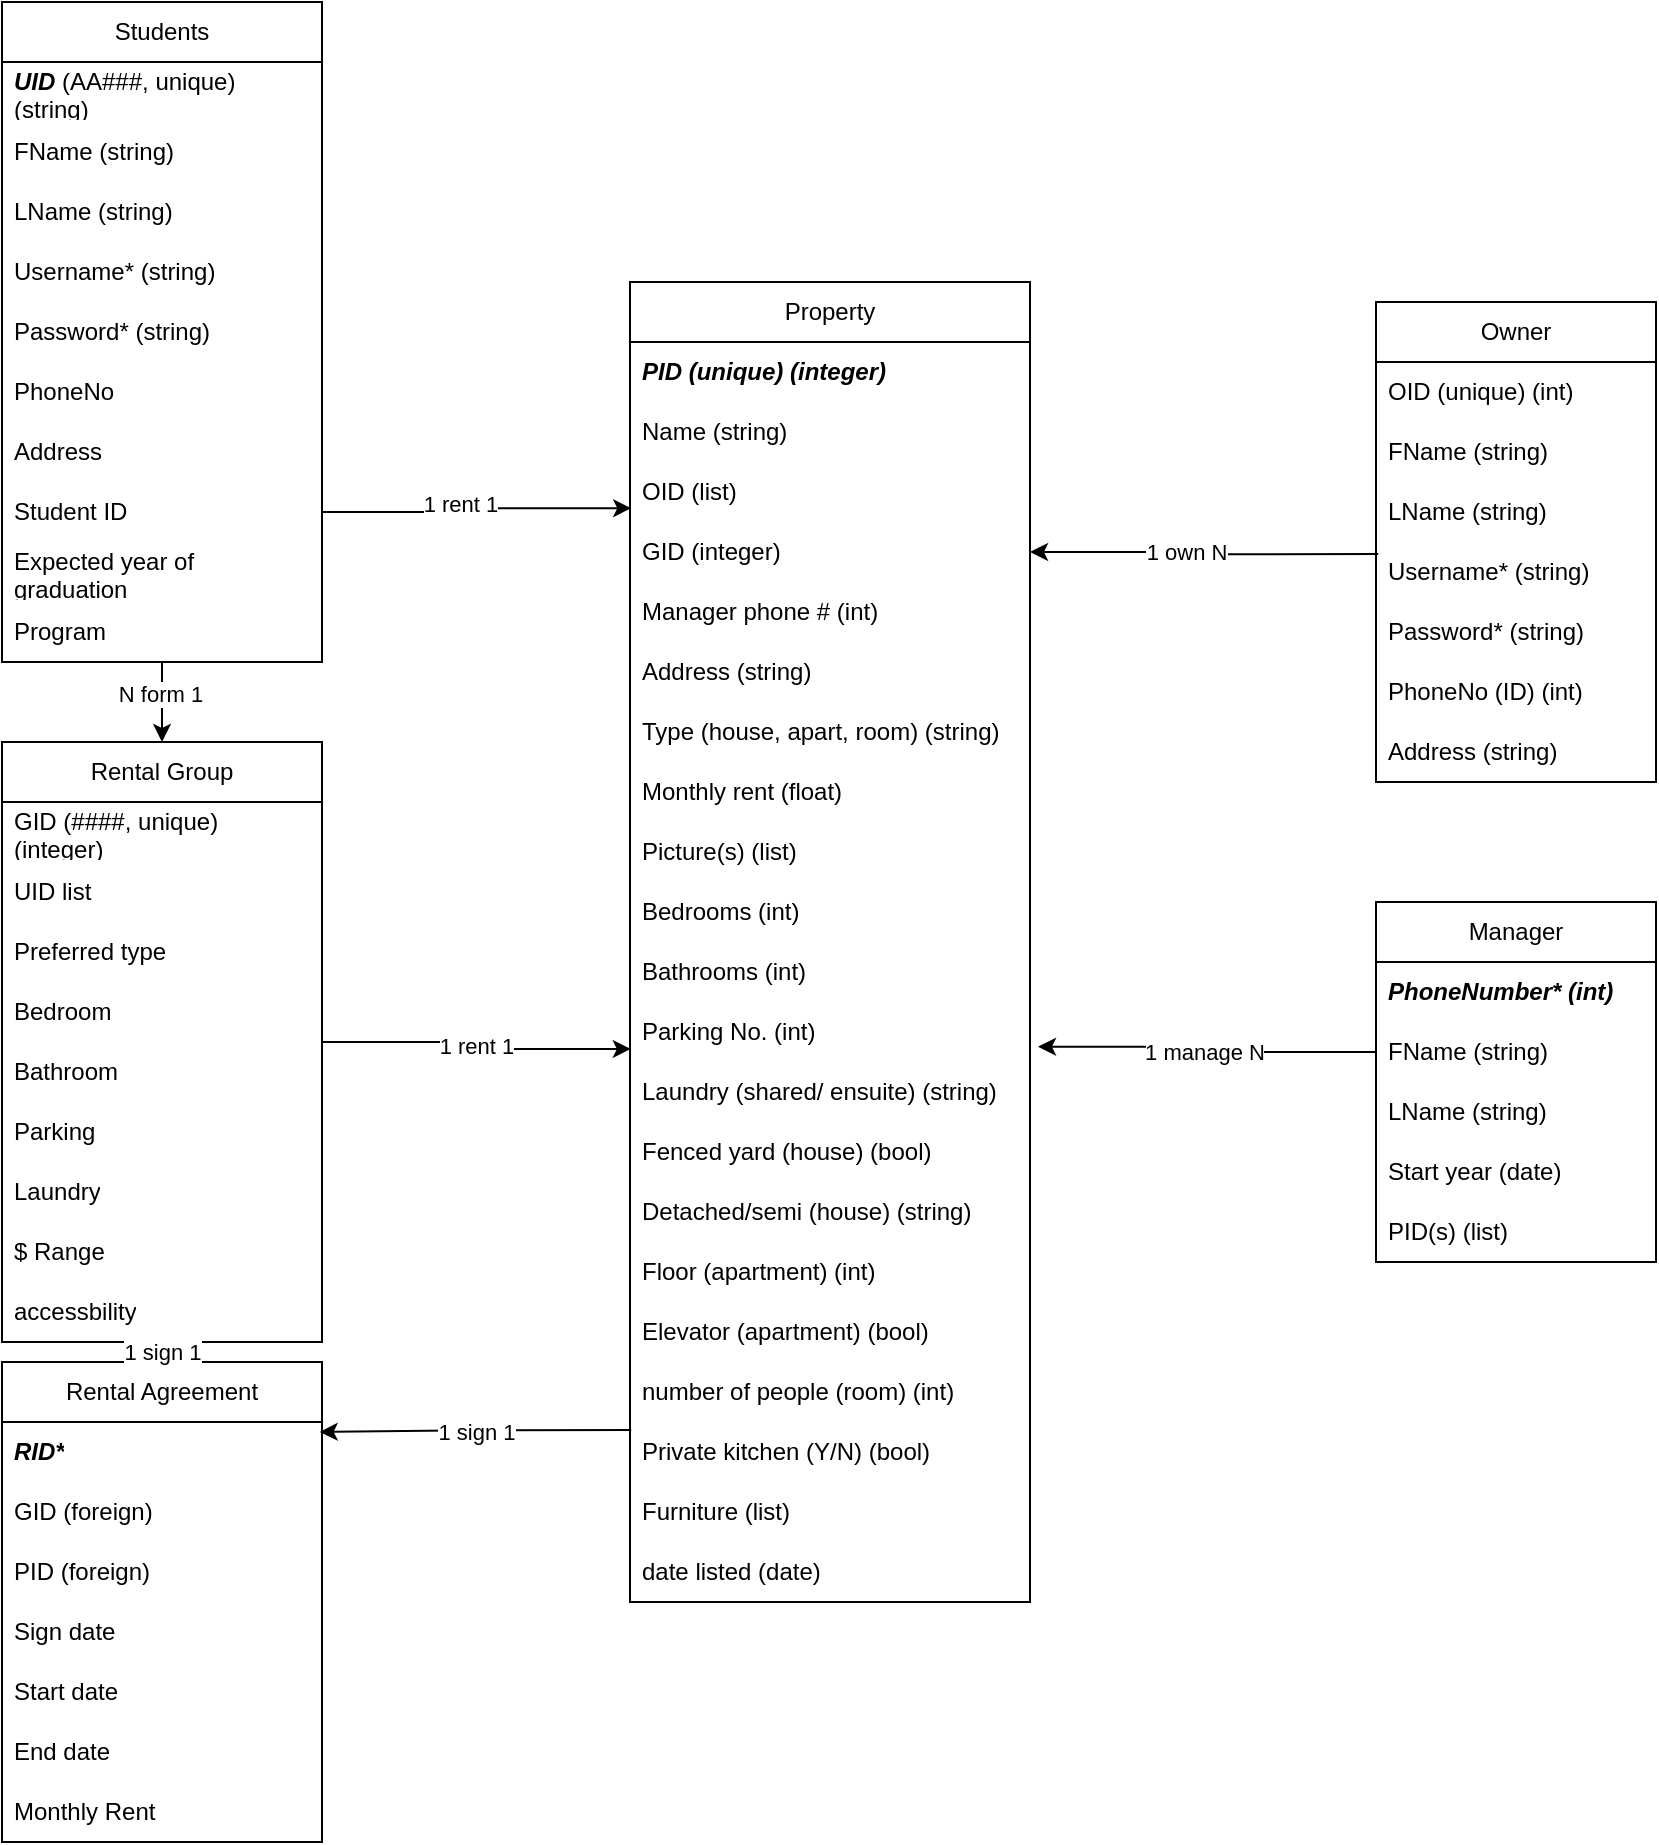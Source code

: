 <mxfile version="22.1.21" type="github">
  <diagram id="C5RBs43oDa-KdzZeNtuy" name="Page-1">
    <mxGraphModel dx="1393" dy="909" grid="1" gridSize="10" guides="1" tooltips="1" connect="1" arrows="1" fold="1" page="1" pageScale="1" pageWidth="827" pageHeight="1169" math="0" shadow="0">
      <root>
        <mxCell id="WIyWlLk6GJQsqaUBKTNV-0" />
        <mxCell id="WIyWlLk6GJQsqaUBKTNV-1" parent="WIyWlLk6GJQsqaUBKTNV-0" />
        <mxCell id="_iqlYlecqy5unlglw5hI-17" style="edgeStyle=orthogonalEdgeStyle;rounded=0;orthogonalLoop=1;jettySize=auto;html=1;entryX=0.003;entryY=0.77;entryDx=0;entryDy=0;exitX=1;exitY=0.5;exitDx=0;exitDy=0;entryPerimeter=0;" parent="WIyWlLk6GJQsqaUBKTNV-1" source="Unsx_e9PCj31L5F9Mxkz-19" target="_iqlYlecqy5unlglw5hI-30" edge="1">
          <mxGeometry relative="1" as="geometry" />
        </mxCell>
        <mxCell id="lewGBKHHSk3XJpXt-q_e-0" value="1 rent 1" style="edgeLabel;html=1;align=center;verticalAlign=middle;resizable=0;points=[];" parent="_iqlYlecqy5unlglw5hI-17" connectable="0" vertex="1">
          <mxGeometry x="-0.28" y="1" relative="1" as="geometry">
            <mxPoint x="12" y="-3" as="offset" />
          </mxGeometry>
        </mxCell>
        <mxCell id="Unsx_e9PCj31L5F9Mxkz-17" style="edgeStyle=orthogonalEdgeStyle;rounded=0;orthogonalLoop=1;jettySize=auto;html=1;entryX=0.5;entryY=0;entryDx=0;entryDy=0;" edge="1" parent="WIyWlLk6GJQsqaUBKTNV-1" source="_iqlYlecqy5unlglw5hI-2" target="_iqlYlecqy5unlglw5hI-34">
          <mxGeometry relative="1" as="geometry" />
        </mxCell>
        <mxCell id="Unsx_e9PCj31L5F9Mxkz-18" value="N form 1" style="edgeLabel;html=1;align=center;verticalAlign=middle;resizable=0;points=[];" vertex="1" connectable="0" parent="Unsx_e9PCj31L5F9Mxkz-17">
          <mxGeometry x="-0.237" y="-1" relative="1" as="geometry">
            <mxPoint as="offset" />
          </mxGeometry>
        </mxCell>
        <mxCell id="_iqlYlecqy5unlglw5hI-2" value="Students" style="swimlane;fontStyle=0;childLayout=stackLayout;horizontal=1;startSize=30;horizontalStack=0;resizeParent=1;resizeParentMax=0;resizeLast=0;collapsible=1;marginBottom=0;whiteSpace=wrap;html=1;" parent="WIyWlLk6GJQsqaUBKTNV-1" vertex="1">
          <mxGeometry width="160" height="330" as="geometry" />
        </mxCell>
        <mxCell id="_iqlYlecqy5unlglw5hI-3" value="&lt;i&gt;&lt;b&gt;UID&lt;/b&gt;&lt;/i&gt; (AA###, unique) (string)" style="text;strokeColor=none;fillColor=none;align=left;verticalAlign=middle;spacingLeft=4;spacingRight=4;overflow=hidden;points=[[0,0.5],[1,0.5]];portConstraint=eastwest;rotatable=0;whiteSpace=wrap;html=1;" parent="_iqlYlecqy5unlglw5hI-2" vertex="1">
          <mxGeometry y="30" width="160" height="30" as="geometry" />
        </mxCell>
        <mxCell id="_iqlYlecqy5unlglw5hI-4" value="FName (string)" style="text;strokeColor=none;fillColor=none;align=left;verticalAlign=middle;spacingLeft=4;spacingRight=4;overflow=hidden;points=[[0,0.5],[1,0.5]];portConstraint=eastwest;rotatable=0;whiteSpace=wrap;html=1;" parent="_iqlYlecqy5unlglw5hI-2" vertex="1">
          <mxGeometry y="60" width="160" height="30" as="geometry" />
        </mxCell>
        <mxCell id="_iqlYlecqy5unlglw5hI-52" value="LName (string)" style="text;strokeColor=none;fillColor=none;align=left;verticalAlign=middle;spacingLeft=4;spacingRight=4;overflow=hidden;points=[[0,0.5],[1,0.5]];portConstraint=eastwest;rotatable=0;whiteSpace=wrap;html=1;" parent="_iqlYlecqy5unlglw5hI-2" vertex="1">
          <mxGeometry y="90" width="160" height="30" as="geometry" />
        </mxCell>
        <mxCell id="_iqlYlecqy5unlglw5hI-23" value="Username* (string)" style="text;strokeColor=none;fillColor=none;align=left;verticalAlign=middle;spacingLeft=4;spacingRight=4;overflow=hidden;points=[[0,0.5],[1,0.5]];portConstraint=eastwest;rotatable=0;whiteSpace=wrap;html=1;" parent="_iqlYlecqy5unlglw5hI-2" vertex="1">
          <mxGeometry y="120" width="160" height="30" as="geometry" />
        </mxCell>
        <mxCell id="_iqlYlecqy5unlglw5hI-24" value="Password* (string)" style="text;strokeColor=none;fillColor=none;align=left;verticalAlign=middle;spacingLeft=4;spacingRight=4;overflow=hidden;points=[[0,0.5],[1,0.5]];portConstraint=eastwest;rotatable=0;whiteSpace=wrap;html=1;" parent="_iqlYlecqy5unlglw5hI-2" vertex="1">
          <mxGeometry y="150" width="160" height="30" as="geometry" />
        </mxCell>
        <mxCell id="_iqlYlecqy5unlglw5hI-5" value="&lt;div&gt;PhoneNo&lt;/div&gt;" style="text;strokeColor=none;fillColor=none;align=left;verticalAlign=middle;spacingLeft=4;spacingRight=4;overflow=hidden;points=[[0,0.5],[1,0.5]];portConstraint=eastwest;rotatable=0;whiteSpace=wrap;html=1;" parent="_iqlYlecqy5unlglw5hI-2" vertex="1">
          <mxGeometry y="180" width="160" height="30" as="geometry" />
        </mxCell>
        <mxCell id="_iqlYlecqy5unlglw5hI-7" value="Address" style="text;strokeColor=none;fillColor=none;align=left;verticalAlign=middle;spacingLeft=4;spacingRight=4;overflow=hidden;points=[[0,0.5],[1,0.5]];portConstraint=eastwest;rotatable=0;whiteSpace=wrap;html=1;" parent="_iqlYlecqy5unlglw5hI-2" vertex="1">
          <mxGeometry y="210" width="160" height="30" as="geometry" />
        </mxCell>
        <mxCell id="Unsx_e9PCj31L5F9Mxkz-19" value="Student ID" style="text;strokeColor=none;fillColor=none;align=left;verticalAlign=middle;spacingLeft=4;spacingRight=4;overflow=hidden;points=[[0,0.5],[1,0.5]];portConstraint=eastwest;rotatable=0;whiteSpace=wrap;html=1;" vertex="1" parent="_iqlYlecqy5unlglw5hI-2">
          <mxGeometry y="240" width="160" height="30" as="geometry" />
        </mxCell>
        <mxCell id="Unsx_e9PCj31L5F9Mxkz-20" value="Expected year of graduation" style="text;strokeColor=none;fillColor=none;align=left;verticalAlign=middle;spacingLeft=4;spacingRight=4;overflow=hidden;points=[[0,0.5],[1,0.5]];portConstraint=eastwest;rotatable=0;whiteSpace=wrap;html=1;" vertex="1" parent="_iqlYlecqy5unlglw5hI-2">
          <mxGeometry y="270" width="160" height="30" as="geometry" />
        </mxCell>
        <mxCell id="Unsx_e9PCj31L5F9Mxkz-21" value="Program" style="text;strokeColor=none;fillColor=none;align=left;verticalAlign=middle;spacingLeft=4;spacingRight=4;overflow=hidden;points=[[0,0.5],[1,0.5]];portConstraint=eastwest;rotatable=0;whiteSpace=wrap;html=1;" vertex="1" parent="_iqlYlecqy5unlglw5hI-2">
          <mxGeometry y="300" width="160" height="30" as="geometry" />
        </mxCell>
        <mxCell id="_iqlYlecqy5unlglw5hI-13" value="Property" style="swimlane;fontStyle=0;childLayout=stackLayout;horizontal=1;startSize=30;horizontalStack=0;resizeParent=1;resizeParentMax=0;resizeLast=0;collapsible=1;marginBottom=0;whiteSpace=wrap;html=1;" parent="WIyWlLk6GJQsqaUBKTNV-1" vertex="1">
          <mxGeometry x="314" y="140" width="200" height="660" as="geometry" />
        </mxCell>
        <mxCell id="_iqlYlecqy5unlglw5hI-14" value="&lt;b&gt;&lt;i&gt;PID (unique) (integer)&lt;/i&gt;&lt;/b&gt;" style="text;strokeColor=none;fillColor=none;align=left;verticalAlign=middle;spacingLeft=4;spacingRight=4;overflow=hidden;points=[[0,0.5],[1,0.5]];portConstraint=eastwest;rotatable=0;whiteSpace=wrap;html=1;" parent="_iqlYlecqy5unlglw5hI-13" vertex="1">
          <mxGeometry y="30" width="200" height="30" as="geometry" />
        </mxCell>
        <mxCell id="_iqlYlecqy5unlglw5hI-32" value="Name (string)" style="text;strokeColor=none;fillColor=none;align=left;verticalAlign=middle;spacingLeft=4;spacingRight=4;overflow=hidden;points=[[0,0.5],[1,0.5]];portConstraint=eastwest;rotatable=0;whiteSpace=wrap;html=1;" parent="_iqlYlecqy5unlglw5hI-13" vertex="1">
          <mxGeometry y="60" width="200" height="30" as="geometry" />
        </mxCell>
        <mxCell id="_iqlYlecqy5unlglw5hI-30" value="OID (list)" style="text;strokeColor=none;fillColor=none;align=left;verticalAlign=middle;spacingLeft=4;spacingRight=4;overflow=hidden;points=[[0,0.5],[1,0.5]];portConstraint=eastwest;rotatable=0;whiteSpace=wrap;html=1;" parent="_iqlYlecqy5unlglw5hI-13" vertex="1">
          <mxGeometry y="90" width="200" height="30" as="geometry" />
        </mxCell>
        <mxCell id="_iqlYlecqy5unlglw5hI-31" value="GID (integer)" style="text;strokeColor=none;fillColor=none;align=left;verticalAlign=middle;spacingLeft=4;spacingRight=4;overflow=hidden;points=[[0,0.5],[1,0.5]];portConstraint=eastwest;rotatable=0;whiteSpace=wrap;html=1;" parent="_iqlYlecqy5unlglw5hI-13" vertex="1">
          <mxGeometry y="120" width="200" height="30" as="geometry" />
        </mxCell>
        <mxCell id="_iqlYlecqy5unlglw5hI-47" value="Manager phone # (int)" style="text;strokeColor=none;fillColor=none;align=left;verticalAlign=middle;spacingLeft=4;spacingRight=4;overflow=hidden;points=[[0,0.5],[1,0.5]];portConstraint=eastwest;rotatable=0;whiteSpace=wrap;html=1;" parent="_iqlYlecqy5unlglw5hI-13" vertex="1">
          <mxGeometry y="150" width="200" height="30" as="geometry" />
        </mxCell>
        <mxCell id="_iqlYlecqy5unlglw5hI-15" value="Address (string)" style="text;strokeColor=none;fillColor=none;align=left;verticalAlign=middle;spacingLeft=4;spacingRight=4;overflow=hidden;points=[[0,0.5],[1,0.5]];portConstraint=eastwest;rotatable=0;whiteSpace=wrap;html=1;" parent="_iqlYlecqy5unlglw5hI-13" vertex="1">
          <mxGeometry y="180" width="200" height="30" as="geometry" />
        </mxCell>
        <mxCell id="_iqlYlecqy5unlglw5hI-19" value="Type (house, apart, room) (string)" style="text;strokeColor=none;fillColor=none;align=left;verticalAlign=middle;spacingLeft=4;spacingRight=4;overflow=hidden;points=[[0,0.5],[1,0.5]];portConstraint=eastwest;rotatable=0;whiteSpace=wrap;html=1;" parent="_iqlYlecqy5unlglw5hI-13" vertex="1">
          <mxGeometry y="210" width="200" height="30" as="geometry" />
        </mxCell>
        <mxCell id="Unsx_e9PCj31L5F9Mxkz-0" value="Monthly rent (float)" style="text;strokeColor=none;fillColor=none;align=left;verticalAlign=middle;spacingLeft=4;spacingRight=4;overflow=hidden;points=[[0,0.5],[1,0.5]];portConstraint=eastwest;rotatable=0;whiteSpace=wrap;html=1;" vertex="1" parent="_iqlYlecqy5unlglw5hI-13">
          <mxGeometry y="240" width="200" height="30" as="geometry" />
        </mxCell>
        <mxCell id="_iqlYlecqy5unlglw5hI-18" value="Picture(s) (list)" style="text;strokeColor=none;fillColor=none;align=left;verticalAlign=middle;spacingLeft=4;spacingRight=4;overflow=hidden;points=[[0,0.5],[1,0.5]];portConstraint=eastwest;rotatable=0;whiteSpace=wrap;html=1;" parent="_iqlYlecqy5unlglw5hI-13" vertex="1">
          <mxGeometry y="270" width="200" height="30" as="geometry" />
        </mxCell>
        <mxCell id="_iqlYlecqy5unlglw5hI-16" value="Bedrooms (int)" style="text;strokeColor=none;fillColor=none;align=left;verticalAlign=middle;spacingLeft=4;spacingRight=4;overflow=hidden;points=[[0,0.5],[1,0.5]];portConstraint=eastwest;rotatable=0;whiteSpace=wrap;html=1;" parent="_iqlYlecqy5unlglw5hI-13" vertex="1">
          <mxGeometry y="300" width="200" height="30" as="geometry" />
        </mxCell>
        <mxCell id="_iqlYlecqy5unlglw5hI-20" value="Bathrooms (int)" style="text;strokeColor=none;fillColor=none;align=left;verticalAlign=middle;spacingLeft=4;spacingRight=4;overflow=hidden;points=[[0,0.5],[1,0.5]];portConstraint=eastwest;rotatable=0;whiteSpace=wrap;html=1;" parent="_iqlYlecqy5unlglw5hI-13" vertex="1">
          <mxGeometry y="330" width="200" height="30" as="geometry" />
        </mxCell>
        <mxCell id="_iqlYlecqy5unlglw5hI-21" value="Parking No. (int)" style="text;strokeColor=none;fillColor=none;align=left;verticalAlign=middle;spacingLeft=4;spacingRight=4;overflow=hidden;points=[[0,0.5],[1,0.5]];portConstraint=eastwest;rotatable=0;whiteSpace=wrap;html=1;" parent="_iqlYlecqy5unlglw5hI-13" vertex="1">
          <mxGeometry y="360" width="200" height="30" as="geometry" />
        </mxCell>
        <mxCell id="_iqlYlecqy5unlglw5hI-22" value="Laundry (shared/ ensuite) (string)" style="text;strokeColor=none;fillColor=none;align=left;verticalAlign=middle;spacingLeft=4;spacingRight=4;overflow=hidden;points=[[0,0.5],[1,0.5]];portConstraint=eastwest;rotatable=0;whiteSpace=wrap;html=1;" parent="_iqlYlecqy5unlglw5hI-13" vertex="1">
          <mxGeometry y="390" width="200" height="30" as="geometry" />
        </mxCell>
        <mxCell id="_iqlYlecqy5unlglw5hI-25" value="Fenced yard (house) (bool)" style="text;strokeColor=none;fillColor=none;align=left;verticalAlign=middle;spacingLeft=4;spacingRight=4;overflow=hidden;points=[[0,0.5],[1,0.5]];portConstraint=eastwest;rotatable=0;whiteSpace=wrap;html=1;" parent="_iqlYlecqy5unlglw5hI-13" vertex="1">
          <mxGeometry y="420" width="200" height="30" as="geometry" />
        </mxCell>
        <mxCell id="_iqlYlecqy5unlglw5hI-28" value="Detached/semi (house) (string)" style="text;strokeColor=none;fillColor=none;align=left;verticalAlign=middle;spacingLeft=4;spacingRight=4;overflow=hidden;points=[[0,0.5],[1,0.5]];portConstraint=eastwest;rotatable=0;whiteSpace=wrap;html=1;" parent="_iqlYlecqy5unlglw5hI-13" vertex="1">
          <mxGeometry y="450" width="200" height="30" as="geometry" />
        </mxCell>
        <mxCell id="_iqlYlecqy5unlglw5hI-26" value="Floor (apartment) (int)" style="text;strokeColor=none;fillColor=none;align=left;verticalAlign=middle;spacingLeft=4;spacingRight=4;overflow=hidden;points=[[0,0.5],[1,0.5]];portConstraint=eastwest;rotatable=0;whiteSpace=wrap;html=1;" parent="_iqlYlecqy5unlglw5hI-13" vertex="1">
          <mxGeometry y="480" width="200" height="30" as="geometry" />
        </mxCell>
        <mxCell id="_iqlYlecqy5unlglw5hI-27" value="Elevator (apartment) (bool)" style="text;strokeColor=none;fillColor=none;align=left;verticalAlign=middle;spacingLeft=4;spacingRight=4;overflow=hidden;points=[[0,0.5],[1,0.5]];portConstraint=eastwest;rotatable=0;whiteSpace=wrap;html=1;" parent="_iqlYlecqy5unlglw5hI-13" vertex="1">
          <mxGeometry y="510" width="200" height="30" as="geometry" />
        </mxCell>
        <mxCell id="Unsx_e9PCj31L5F9Mxkz-2" value="number of people (room) (int)" style="text;strokeColor=none;fillColor=none;align=left;verticalAlign=middle;spacingLeft=4;spacingRight=4;overflow=hidden;points=[[0,0.5],[1,0.5]];portConstraint=eastwest;rotatable=0;whiteSpace=wrap;html=1;" vertex="1" parent="_iqlYlecqy5unlglw5hI-13">
          <mxGeometry y="540" width="200" height="30" as="geometry" />
        </mxCell>
        <mxCell id="_iqlYlecqy5unlglw5hI-66" value="Private kitchen (Y/N) (bool)" style="text;strokeColor=none;fillColor=none;align=left;verticalAlign=middle;spacingLeft=4;spacingRight=4;overflow=hidden;points=[[0,0.5],[1,0.5]];portConstraint=eastwest;rotatable=0;whiteSpace=wrap;html=1;" parent="_iqlYlecqy5unlglw5hI-13" vertex="1">
          <mxGeometry y="570" width="200" height="30" as="geometry" />
        </mxCell>
        <mxCell id="_iqlYlecqy5unlglw5hI-29" value="&lt;div&gt;Furniture (list)&lt;/div&gt;" style="text;strokeColor=none;fillColor=none;align=left;verticalAlign=middle;spacingLeft=4;spacingRight=4;overflow=hidden;points=[[0,0.5],[1,0.5]];portConstraint=eastwest;rotatable=0;whiteSpace=wrap;html=1;" parent="_iqlYlecqy5unlglw5hI-13" vertex="1">
          <mxGeometry y="600" width="200" height="30" as="geometry" />
        </mxCell>
        <mxCell id="Unsx_e9PCj31L5F9Mxkz-1" value="date listed (date)" style="text;strokeColor=none;fillColor=none;align=left;verticalAlign=middle;spacingLeft=4;spacingRight=4;overflow=hidden;points=[[0,0.5],[1,0.5]];portConstraint=eastwest;rotatable=0;whiteSpace=wrap;html=1;" vertex="1" parent="_iqlYlecqy5unlglw5hI-13">
          <mxGeometry y="630" width="200" height="30" as="geometry" />
        </mxCell>
        <mxCell id="_iqlYlecqy5unlglw5hI-34" value="Rental Group" style="swimlane;fontStyle=0;childLayout=stackLayout;horizontal=1;startSize=30;horizontalStack=0;resizeParent=1;resizeParentMax=0;resizeLast=0;collapsible=1;marginBottom=0;whiteSpace=wrap;html=1;" parent="WIyWlLk6GJQsqaUBKTNV-1" vertex="1">
          <mxGeometry y="370" width="160" height="300" as="geometry" />
        </mxCell>
        <mxCell id="_iqlYlecqy5unlglw5hI-35" value="GID (####, unique) (integer)" style="text;strokeColor=none;fillColor=none;align=left;verticalAlign=middle;spacingLeft=4;spacingRight=4;overflow=hidden;points=[[0,0.5],[1,0.5]];portConstraint=eastwest;rotatable=0;whiteSpace=wrap;html=1;" parent="_iqlYlecqy5unlglw5hI-34" vertex="1">
          <mxGeometry y="30" width="160" height="30" as="geometry" />
        </mxCell>
        <mxCell id="_iqlYlecqy5unlglw5hI-36" value="UID list" style="text;strokeColor=none;fillColor=none;align=left;verticalAlign=middle;spacingLeft=4;spacingRight=4;overflow=hidden;points=[[0,0.5],[1,0.5]];portConstraint=eastwest;rotatable=0;whiteSpace=wrap;html=1;" parent="_iqlYlecqy5unlglw5hI-34" vertex="1">
          <mxGeometry y="60" width="160" height="30" as="geometry" />
        </mxCell>
        <mxCell id="_iqlYlecqy5unlglw5hI-37" value="Preferred type" style="text;strokeColor=none;fillColor=none;align=left;verticalAlign=middle;spacingLeft=4;spacingRight=4;overflow=hidden;points=[[0,0.5],[1,0.5]];portConstraint=eastwest;rotatable=0;whiteSpace=wrap;html=1;" parent="_iqlYlecqy5unlglw5hI-34" vertex="1">
          <mxGeometry y="90" width="160" height="30" as="geometry" />
        </mxCell>
        <mxCell id="_iqlYlecqy5unlglw5hI-38" value="Bedroom" style="text;strokeColor=none;fillColor=none;align=left;verticalAlign=middle;spacingLeft=4;spacingRight=4;overflow=hidden;points=[[0,0.5],[1,0.5]];portConstraint=eastwest;rotatable=0;whiteSpace=wrap;html=1;" parent="_iqlYlecqy5unlglw5hI-34" vertex="1">
          <mxGeometry y="120" width="160" height="30" as="geometry" />
        </mxCell>
        <mxCell id="_iqlYlecqy5unlglw5hI-39" value="Bathroom" style="text;strokeColor=none;fillColor=none;align=left;verticalAlign=middle;spacingLeft=4;spacingRight=4;overflow=hidden;points=[[0,0.5],[1,0.5]];portConstraint=eastwest;rotatable=0;whiteSpace=wrap;html=1;" parent="_iqlYlecqy5unlglw5hI-34" vertex="1">
          <mxGeometry y="150" width="160" height="30" as="geometry" />
        </mxCell>
        <mxCell id="_iqlYlecqy5unlglw5hI-42" value="Parking" style="text;strokeColor=none;fillColor=none;align=left;verticalAlign=middle;spacingLeft=4;spacingRight=4;overflow=hidden;points=[[0,0.5],[1,0.5]];portConstraint=eastwest;rotatable=0;whiteSpace=wrap;html=1;" parent="_iqlYlecqy5unlglw5hI-34" vertex="1">
          <mxGeometry y="180" width="160" height="30" as="geometry" />
        </mxCell>
        <mxCell id="_iqlYlecqy5unlglw5hI-43" value="Laundry" style="text;strokeColor=none;fillColor=none;align=left;verticalAlign=middle;spacingLeft=4;spacingRight=4;overflow=hidden;points=[[0,0.5],[1,0.5]];portConstraint=eastwest;rotatable=0;whiteSpace=wrap;html=1;" parent="_iqlYlecqy5unlglw5hI-34" vertex="1">
          <mxGeometry y="210" width="160" height="30" as="geometry" />
        </mxCell>
        <mxCell id="_iqlYlecqy5unlglw5hI-44" value="$ Range" style="text;strokeColor=none;fillColor=none;align=left;verticalAlign=middle;spacingLeft=4;spacingRight=4;overflow=hidden;points=[[0,0.5],[1,0.5]];portConstraint=eastwest;rotatable=0;whiteSpace=wrap;html=1;" parent="_iqlYlecqy5unlglw5hI-34" vertex="1">
          <mxGeometry y="240" width="160" height="30" as="geometry" />
        </mxCell>
        <mxCell id="Unsx_e9PCj31L5F9Mxkz-22" value="accessbility" style="text;strokeColor=none;fillColor=none;align=left;verticalAlign=middle;spacingLeft=4;spacingRight=4;overflow=hidden;points=[[0,0.5],[1,0.5]];portConstraint=eastwest;rotatable=0;whiteSpace=wrap;html=1;" vertex="1" parent="_iqlYlecqy5unlglw5hI-34">
          <mxGeometry y="270" width="160" height="30" as="geometry" />
        </mxCell>
        <mxCell id="_iqlYlecqy5unlglw5hI-45" value="1 rent 1" style="edgeStyle=orthogonalEdgeStyle;rounded=0;orthogonalLoop=1;jettySize=auto;html=1;entryX=0.002;entryY=0.783;entryDx=0;entryDy=0;entryPerimeter=0;" parent="WIyWlLk6GJQsqaUBKTNV-1" source="_iqlYlecqy5unlglw5hI-34" target="_iqlYlecqy5unlglw5hI-21" edge="1">
          <mxGeometry relative="1" as="geometry" />
        </mxCell>
        <mxCell id="_iqlYlecqy5unlglw5hI-48" value="Manager" style="swimlane;fontStyle=0;childLayout=stackLayout;horizontal=1;startSize=30;horizontalStack=0;resizeParent=1;resizeParentMax=0;resizeLast=0;collapsible=1;marginBottom=0;whiteSpace=wrap;html=1;" parent="WIyWlLk6GJQsqaUBKTNV-1" vertex="1">
          <mxGeometry x="687" y="450" width="140" height="180" as="geometry" />
        </mxCell>
        <mxCell id="_iqlYlecqy5unlglw5hI-49" value="&lt;i&gt;&lt;b&gt;PhoneNumber* (int)&lt;br&gt;&lt;/b&gt;&lt;/i&gt;" style="text;strokeColor=none;fillColor=none;align=left;verticalAlign=middle;spacingLeft=4;spacingRight=4;overflow=hidden;points=[[0,0.5],[1,0.5]];portConstraint=eastwest;rotatable=0;whiteSpace=wrap;html=1;" parent="_iqlYlecqy5unlglw5hI-48" vertex="1">
          <mxGeometry y="30" width="140" height="30" as="geometry" />
        </mxCell>
        <mxCell id="_iqlYlecqy5unlglw5hI-50" value="FName (string)" style="text;strokeColor=none;fillColor=none;align=left;verticalAlign=middle;spacingLeft=4;spacingRight=4;overflow=hidden;points=[[0,0.5],[1,0.5]];portConstraint=eastwest;rotatable=0;whiteSpace=wrap;html=1;" parent="_iqlYlecqy5unlglw5hI-48" vertex="1">
          <mxGeometry y="60" width="140" height="30" as="geometry" />
        </mxCell>
        <mxCell id="_iqlYlecqy5unlglw5hI-51" value="LName (string)" style="text;strokeColor=none;fillColor=none;align=left;verticalAlign=middle;spacingLeft=4;spacingRight=4;overflow=hidden;points=[[0,0.5],[1,0.5]];portConstraint=eastwest;rotatable=0;whiteSpace=wrap;html=1;" parent="_iqlYlecqy5unlglw5hI-48" vertex="1">
          <mxGeometry y="90" width="140" height="30" as="geometry" />
        </mxCell>
        <mxCell id="_iqlYlecqy5unlglw5hI-59" value="Start year (date)" style="text;strokeColor=none;fillColor=none;align=left;verticalAlign=middle;spacingLeft=4;spacingRight=4;overflow=hidden;points=[[0,0.5],[1,0.5]];portConstraint=eastwest;rotatable=0;whiteSpace=wrap;html=1;" parent="_iqlYlecqy5unlglw5hI-48" vertex="1">
          <mxGeometry y="120" width="140" height="30" as="geometry" />
        </mxCell>
        <mxCell id="Unsx_e9PCj31L5F9Mxkz-23" value="PID(s) (list)" style="text;strokeColor=none;fillColor=none;align=left;verticalAlign=middle;spacingLeft=4;spacingRight=4;overflow=hidden;points=[[0,0.5],[1,0.5]];portConstraint=eastwest;rotatable=0;whiteSpace=wrap;html=1;" vertex="1" parent="_iqlYlecqy5unlglw5hI-48">
          <mxGeometry y="150" width="140" height="30" as="geometry" />
        </mxCell>
        <mxCell id="_iqlYlecqy5unlglw5hI-54" value="&lt;div&gt;1 manage N&lt;/div&gt;" style="edgeStyle=orthogonalEdgeStyle;rounded=0;orthogonalLoop=1;jettySize=auto;html=1;entryX=1.02;entryY=0.746;entryDx=0;entryDy=0;exitX=0;exitY=0.5;exitDx=0;exitDy=0;entryPerimeter=0;" parent="WIyWlLk6GJQsqaUBKTNV-1" source="_iqlYlecqy5unlglw5hI-50" target="_iqlYlecqy5unlglw5hI-21" edge="1">
          <mxGeometry relative="1" as="geometry" />
        </mxCell>
        <mxCell id="_iqlYlecqy5unlglw5hI-55" value="Rental Agreement" style="swimlane;fontStyle=0;childLayout=stackLayout;horizontal=1;startSize=30;horizontalStack=0;resizeParent=1;resizeParentMax=0;resizeLast=0;collapsible=1;marginBottom=0;whiteSpace=wrap;html=1;" parent="WIyWlLk6GJQsqaUBKTNV-1" vertex="1">
          <mxGeometry y="680" width="160" height="240" as="geometry" />
        </mxCell>
        <mxCell id="_iqlYlecqy5unlglw5hI-56" value="&lt;b&gt;&lt;i&gt;RID*&lt;/i&gt;&lt;/b&gt;" style="text;strokeColor=none;fillColor=none;align=left;verticalAlign=middle;spacingLeft=4;spacingRight=4;overflow=hidden;points=[[0,0.5],[1,0.5]];portConstraint=eastwest;rotatable=0;whiteSpace=wrap;html=1;" parent="_iqlYlecqy5unlglw5hI-55" vertex="1">
          <mxGeometry y="30" width="160" height="30" as="geometry" />
        </mxCell>
        <mxCell id="_iqlYlecqy5unlglw5hI-57" value="GID (foreign)" style="text;strokeColor=none;fillColor=none;align=left;verticalAlign=middle;spacingLeft=4;spacingRight=4;overflow=hidden;points=[[0,0.5],[1,0.5]];portConstraint=eastwest;rotatable=0;whiteSpace=wrap;html=1;" parent="_iqlYlecqy5unlglw5hI-55" vertex="1">
          <mxGeometry y="60" width="160" height="30" as="geometry" />
        </mxCell>
        <mxCell id="_iqlYlecqy5unlglw5hI-58" value="&lt;div&gt;PID (foreign)&lt;/div&gt;" style="text;strokeColor=none;fillColor=none;align=left;verticalAlign=middle;spacingLeft=4;spacingRight=4;overflow=hidden;points=[[0,0.5],[1,0.5]];portConstraint=eastwest;rotatable=0;whiteSpace=wrap;html=1;" parent="_iqlYlecqy5unlglw5hI-55" vertex="1">
          <mxGeometry y="90" width="160" height="30" as="geometry" />
        </mxCell>
        <mxCell id="_iqlYlecqy5unlglw5hI-61" value="Sign date" style="text;strokeColor=none;fillColor=none;align=left;verticalAlign=middle;spacingLeft=4;spacingRight=4;overflow=hidden;points=[[0,0.5],[1,0.5]];portConstraint=eastwest;rotatable=0;whiteSpace=wrap;html=1;" parent="_iqlYlecqy5unlglw5hI-55" vertex="1">
          <mxGeometry y="120" width="160" height="30" as="geometry" />
        </mxCell>
        <mxCell id="_iqlYlecqy5unlglw5hI-60" value="Start date" style="text;strokeColor=none;fillColor=none;align=left;verticalAlign=middle;spacingLeft=4;spacingRight=4;overflow=hidden;points=[[0,0.5],[1,0.5]];portConstraint=eastwest;rotatable=0;whiteSpace=wrap;html=1;" parent="_iqlYlecqy5unlglw5hI-55" vertex="1">
          <mxGeometry y="150" width="160" height="30" as="geometry" />
        </mxCell>
        <mxCell id="_iqlYlecqy5unlglw5hI-62" value="End date" style="text;strokeColor=none;fillColor=none;align=left;verticalAlign=middle;spacingLeft=4;spacingRight=4;overflow=hidden;points=[[0,0.5],[1,0.5]];portConstraint=eastwest;rotatable=0;whiteSpace=wrap;html=1;" parent="_iqlYlecqy5unlglw5hI-55" vertex="1">
          <mxGeometry y="180" width="160" height="30" as="geometry" />
        </mxCell>
        <mxCell id="_iqlYlecqy5unlglw5hI-63" value="Monthly Rent" style="text;strokeColor=none;fillColor=none;align=left;verticalAlign=middle;spacingLeft=4;spacingRight=4;overflow=hidden;points=[[0,0.5],[1,0.5]];portConstraint=eastwest;rotatable=0;whiteSpace=wrap;html=1;" parent="_iqlYlecqy5unlglw5hI-55" vertex="1">
          <mxGeometry y="210" width="160" height="30" as="geometry" />
        </mxCell>
        <mxCell id="_iqlYlecqy5unlglw5hI-64" value="1 sign 1" style="edgeStyle=orthogonalEdgeStyle;rounded=0;orthogonalLoop=1;jettySize=auto;html=1;entryX=0.5;entryY=0;entryDx=0;entryDy=0;exitX=0.5;exitY=1;exitDx=0;exitDy=0;" parent="WIyWlLk6GJQsqaUBKTNV-1" source="_iqlYlecqy5unlglw5hI-34" target="_iqlYlecqy5unlglw5hI-55" edge="1">
          <mxGeometry relative="1" as="geometry" />
        </mxCell>
        <mxCell id="_iqlYlecqy5unlglw5hI-65" value="1 sign 1" style="edgeStyle=orthogonalEdgeStyle;rounded=0;orthogonalLoop=1;jettySize=auto;html=1;entryX=0.993;entryY=0.167;entryDx=0;entryDy=0;exitX=0.003;exitY=1.135;exitDx=0;exitDy=0;exitPerimeter=0;entryPerimeter=0;" parent="WIyWlLk6GJQsqaUBKTNV-1" source="Unsx_e9PCj31L5F9Mxkz-2" target="_iqlYlecqy5unlglw5hI-56" edge="1">
          <mxGeometry relative="1" as="geometry" />
        </mxCell>
        <mxCell id="Unsx_e9PCj31L5F9Mxkz-14" style="edgeStyle=orthogonalEdgeStyle;rounded=0;orthogonalLoop=1;jettySize=auto;html=1;entryX=1;entryY=0.5;entryDx=0;entryDy=0;exitX=0.008;exitY=0.202;exitDx=0;exitDy=0;exitPerimeter=0;" edge="1" parent="WIyWlLk6GJQsqaUBKTNV-1" source="Unsx_e9PCj31L5F9Mxkz-10" target="_iqlYlecqy5unlglw5hI-31">
          <mxGeometry relative="1" as="geometry" />
        </mxCell>
        <mxCell id="Unsx_e9PCj31L5F9Mxkz-16" value="1 own N" style="edgeLabel;html=1;align=center;verticalAlign=middle;resizable=0;points=[];" vertex="1" connectable="0" parent="Unsx_e9PCj31L5F9Mxkz-14">
          <mxGeometry x="0.355" y="-3" relative="1" as="geometry">
            <mxPoint x="21" y="3" as="offset" />
          </mxGeometry>
        </mxCell>
        <mxCell id="Unsx_e9PCj31L5F9Mxkz-6" value="Owner" style="swimlane;fontStyle=0;childLayout=stackLayout;horizontal=1;startSize=30;horizontalStack=0;resizeParent=1;resizeParentMax=0;resizeLast=0;collapsible=1;marginBottom=0;whiteSpace=wrap;html=1;" vertex="1" parent="WIyWlLk6GJQsqaUBKTNV-1">
          <mxGeometry x="687" y="150" width="140" height="240" as="geometry" />
        </mxCell>
        <mxCell id="Unsx_e9PCj31L5F9Mxkz-15" value="OID (unique) (int)" style="text;strokeColor=none;fillColor=none;align=left;verticalAlign=middle;spacingLeft=4;spacingRight=4;overflow=hidden;points=[[0,0.5],[1,0.5]];portConstraint=eastwest;rotatable=0;whiteSpace=wrap;html=1;" vertex="1" parent="Unsx_e9PCj31L5F9Mxkz-6">
          <mxGeometry y="30" width="140" height="30" as="geometry" />
        </mxCell>
        <mxCell id="Unsx_e9PCj31L5F9Mxkz-8" value="FName (string)" style="text;strokeColor=none;fillColor=none;align=left;verticalAlign=middle;spacingLeft=4;spacingRight=4;overflow=hidden;points=[[0,0.5],[1,0.5]];portConstraint=eastwest;rotatable=0;whiteSpace=wrap;html=1;" vertex="1" parent="Unsx_e9PCj31L5F9Mxkz-6">
          <mxGeometry y="60" width="140" height="30" as="geometry" />
        </mxCell>
        <mxCell id="Unsx_e9PCj31L5F9Mxkz-9" value="LName (string)" style="text;strokeColor=none;fillColor=none;align=left;verticalAlign=middle;spacingLeft=4;spacingRight=4;overflow=hidden;points=[[0,0.5],[1,0.5]];portConstraint=eastwest;rotatable=0;whiteSpace=wrap;html=1;" vertex="1" parent="Unsx_e9PCj31L5F9Mxkz-6">
          <mxGeometry y="90" width="140" height="30" as="geometry" />
        </mxCell>
        <mxCell id="Unsx_e9PCj31L5F9Mxkz-10" value="Username* (string)" style="text;strokeColor=none;fillColor=none;align=left;verticalAlign=middle;spacingLeft=4;spacingRight=4;overflow=hidden;points=[[0,0.5],[1,0.5]];portConstraint=eastwest;rotatable=0;whiteSpace=wrap;html=1;" vertex="1" parent="Unsx_e9PCj31L5F9Mxkz-6">
          <mxGeometry y="120" width="140" height="30" as="geometry" />
        </mxCell>
        <mxCell id="Unsx_e9PCj31L5F9Mxkz-11" value="Password* (string)" style="text;strokeColor=none;fillColor=none;align=left;verticalAlign=middle;spacingLeft=4;spacingRight=4;overflow=hidden;points=[[0,0.5],[1,0.5]];portConstraint=eastwest;rotatable=0;whiteSpace=wrap;html=1;" vertex="1" parent="Unsx_e9PCj31L5F9Mxkz-6">
          <mxGeometry y="150" width="140" height="30" as="geometry" />
        </mxCell>
        <mxCell id="Unsx_e9PCj31L5F9Mxkz-12" value="&lt;div&gt;PhoneNo (ID) (int)&lt;/div&gt;" style="text;strokeColor=none;fillColor=none;align=left;verticalAlign=middle;spacingLeft=4;spacingRight=4;overflow=hidden;points=[[0,0.5],[1,0.5]];portConstraint=eastwest;rotatable=0;whiteSpace=wrap;html=1;" vertex="1" parent="Unsx_e9PCj31L5F9Mxkz-6">
          <mxGeometry y="180" width="140" height="30" as="geometry" />
        </mxCell>
        <mxCell id="Unsx_e9PCj31L5F9Mxkz-13" value="Address (string)" style="text;strokeColor=none;fillColor=none;align=left;verticalAlign=middle;spacingLeft=4;spacingRight=4;overflow=hidden;points=[[0,0.5],[1,0.5]];portConstraint=eastwest;rotatable=0;whiteSpace=wrap;html=1;" vertex="1" parent="Unsx_e9PCj31L5F9Mxkz-6">
          <mxGeometry y="210" width="140" height="30" as="geometry" />
        </mxCell>
      </root>
    </mxGraphModel>
  </diagram>
</mxfile>
